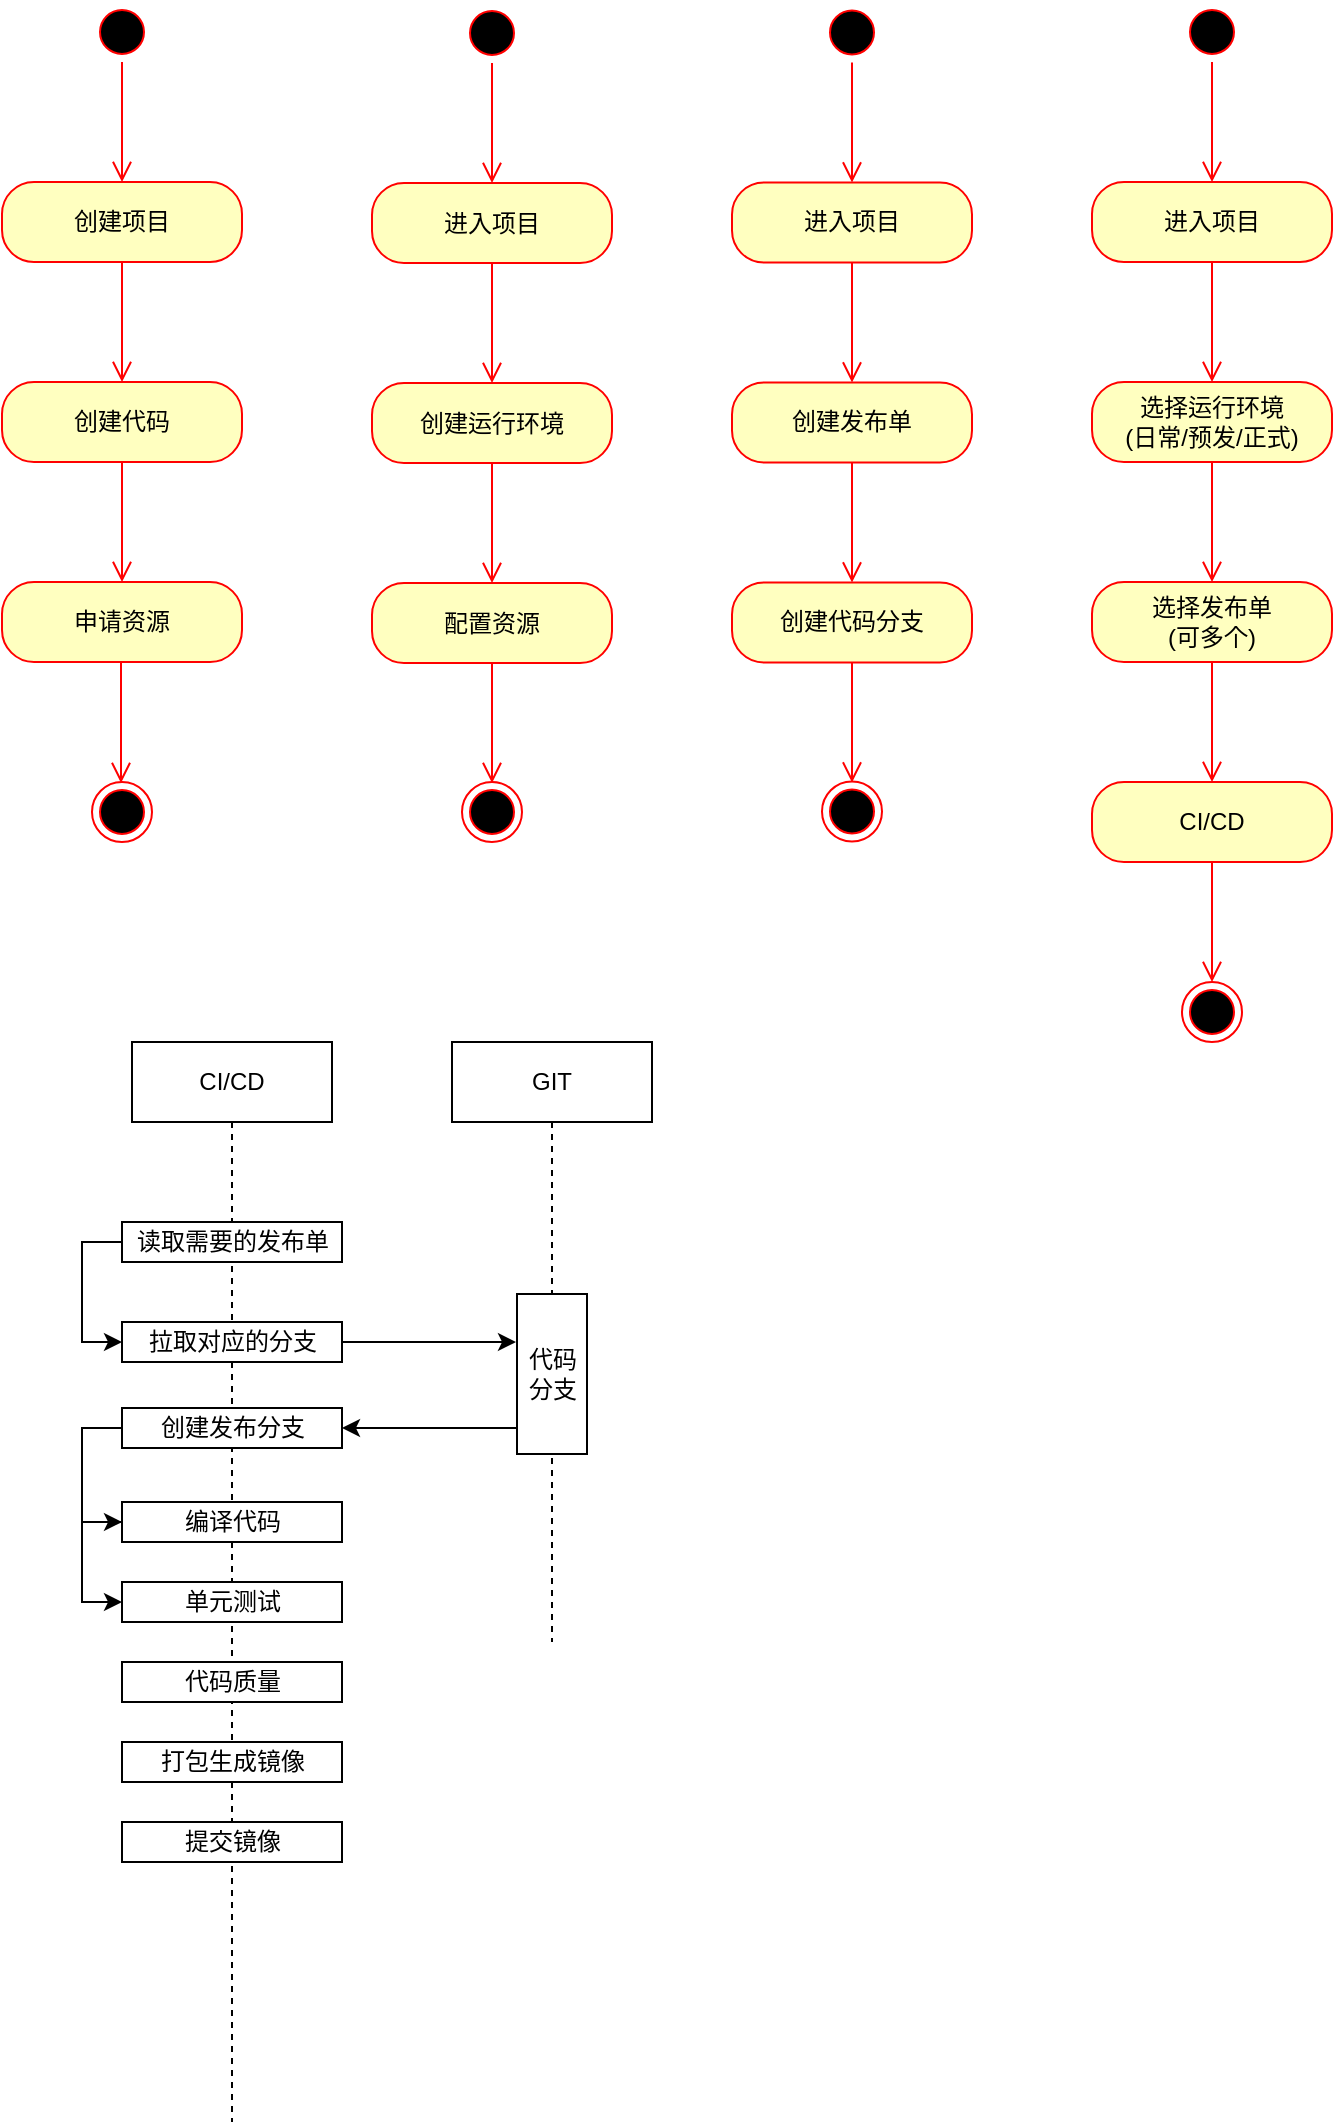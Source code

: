 <mxfile version="12.8.5" type="github">
  <diagram id="lcznnpOXp_Ttz94rvxGr" name="第 1 页">
    <mxGraphModel dx="1186" dy="614" grid="1" gridSize="10" guides="1" tooltips="1" connect="1" arrows="1" fold="1" page="1" pageScale="1" pageWidth="827" pageHeight="1169" math="0" shadow="0">
      <root>
        <mxCell id="0" />
        <mxCell id="1" parent="0" />
        <mxCell id="FH6hujt-m_msskHk3Pih-1" value="" style="ellipse;html=1;shape=startState;fillColor=#000000;strokeColor=#ff0000;" vertex="1" parent="1">
          <mxGeometry x="100" y="180" width="30" height="30" as="geometry" />
        </mxCell>
        <mxCell id="FH6hujt-m_msskHk3Pih-2" value="" style="edgeStyle=orthogonalEdgeStyle;html=1;verticalAlign=bottom;endArrow=open;endSize=8;strokeColor=#ff0000;" edge="1" source="FH6hujt-m_msskHk3Pih-1" parent="1">
          <mxGeometry relative="1" as="geometry">
            <mxPoint x="115" y="270" as="targetPoint" />
          </mxGeometry>
        </mxCell>
        <mxCell id="FH6hujt-m_msskHk3Pih-3" value="创建项目" style="rounded=1;whiteSpace=wrap;html=1;arcSize=40;fontColor=#000000;fillColor=#ffffc0;strokeColor=#ff0000;" vertex="1" parent="1">
          <mxGeometry x="55" y="270" width="120" height="40" as="geometry" />
        </mxCell>
        <mxCell id="FH6hujt-m_msskHk3Pih-4" value="" style="edgeStyle=orthogonalEdgeStyle;html=1;verticalAlign=bottom;endArrow=open;endSize=8;strokeColor=#ff0000;" edge="1" source="FH6hujt-m_msskHk3Pih-3" parent="1">
          <mxGeometry relative="1" as="geometry">
            <mxPoint x="115" y="370" as="targetPoint" />
          </mxGeometry>
        </mxCell>
        <mxCell id="FH6hujt-m_msskHk3Pih-5" value="创建代码" style="rounded=1;whiteSpace=wrap;html=1;arcSize=40;fontColor=#000000;fillColor=#ffffc0;strokeColor=#ff0000;" vertex="1" parent="1">
          <mxGeometry x="55" y="370" width="120" height="40" as="geometry" />
        </mxCell>
        <mxCell id="FH6hujt-m_msskHk3Pih-6" value="" style="edgeStyle=orthogonalEdgeStyle;html=1;verticalAlign=bottom;endArrow=open;endSize=8;strokeColor=#ff0000;entryX=0.5;entryY=0;entryDx=0;entryDy=0;" edge="1" source="FH6hujt-m_msskHk3Pih-5" parent="1" target="FH6hujt-m_msskHk3Pih-40">
          <mxGeometry relative="1" as="geometry">
            <mxPoint x="120" y="470" as="targetPoint" />
          </mxGeometry>
        </mxCell>
        <mxCell id="FH6hujt-m_msskHk3Pih-7" value="" style="ellipse;html=1;shape=endState;fillColor=#000000;strokeColor=#ff0000;" vertex="1" parent="1">
          <mxGeometry x="100" y="570" width="30" height="30" as="geometry" />
        </mxCell>
        <mxCell id="FH6hujt-m_msskHk3Pih-8" value="" style="ellipse;html=1;shape=startState;fillColor=#000000;strokeColor=#ff0000;" vertex="1" parent="1">
          <mxGeometry x="465" y="180.25" width="30" height="30" as="geometry" />
        </mxCell>
        <mxCell id="FH6hujt-m_msskHk3Pih-9" value="" style="edgeStyle=orthogonalEdgeStyle;html=1;verticalAlign=bottom;endArrow=open;endSize=8;strokeColor=#ff0000;" edge="1" parent="1" source="FH6hujt-m_msskHk3Pih-8">
          <mxGeometry relative="1" as="geometry">
            <mxPoint x="480" y="270.25" as="targetPoint" />
          </mxGeometry>
        </mxCell>
        <mxCell id="FH6hujt-m_msskHk3Pih-10" value="进入项目" style="rounded=1;whiteSpace=wrap;html=1;arcSize=40;fontColor=#000000;fillColor=#ffffc0;strokeColor=#ff0000;" vertex="1" parent="1">
          <mxGeometry x="420" y="270.25" width="120" height="40" as="geometry" />
        </mxCell>
        <mxCell id="FH6hujt-m_msskHk3Pih-11" value="" style="edgeStyle=orthogonalEdgeStyle;html=1;verticalAlign=bottom;endArrow=open;endSize=8;strokeColor=#ff0000;" edge="1" parent="1" source="FH6hujt-m_msskHk3Pih-10">
          <mxGeometry relative="1" as="geometry">
            <mxPoint x="480" y="370.25" as="targetPoint" />
          </mxGeometry>
        </mxCell>
        <mxCell id="FH6hujt-m_msskHk3Pih-12" value="创建发布单" style="rounded=1;whiteSpace=wrap;html=1;arcSize=40;fontColor=#000000;fillColor=#ffffc0;strokeColor=#ff0000;" vertex="1" parent="1">
          <mxGeometry x="420" y="370.25" width="120" height="40" as="geometry" />
        </mxCell>
        <mxCell id="FH6hujt-m_msskHk3Pih-13" value="" style="edgeStyle=orthogonalEdgeStyle;html=1;verticalAlign=bottom;endArrow=open;endSize=8;strokeColor=#ff0000;entryX=0.5;entryY=0;entryDx=0;entryDy=0;" edge="1" parent="1" source="FH6hujt-m_msskHk3Pih-12">
          <mxGeometry relative="1" as="geometry">
            <mxPoint x="480" y="470.25" as="targetPoint" />
          </mxGeometry>
        </mxCell>
        <mxCell id="FH6hujt-m_msskHk3Pih-16" value="创建代码分支" style="rounded=1;whiteSpace=wrap;html=1;arcSize=40;fontColor=#000000;fillColor=#ffffc0;strokeColor=#ff0000;" vertex="1" parent="1">
          <mxGeometry x="420" y="470.25" width="120" height="40" as="geometry" />
        </mxCell>
        <mxCell id="FH6hujt-m_msskHk3Pih-17" value="" style="edgeStyle=orthogonalEdgeStyle;html=1;verticalAlign=bottom;endArrow=open;endSize=8;strokeColor=#ff0000;" edge="1" source="FH6hujt-m_msskHk3Pih-16" parent="1">
          <mxGeometry relative="1" as="geometry">
            <mxPoint x="480" y="570.25" as="targetPoint" />
          </mxGeometry>
        </mxCell>
        <mxCell id="FH6hujt-m_msskHk3Pih-18" value="" style="ellipse;html=1;shape=endState;fillColor=#000000;strokeColor=#ff0000;" vertex="1" parent="1">
          <mxGeometry x="465" y="569.75" width="30" height="30" as="geometry" />
        </mxCell>
        <mxCell id="FH6hujt-m_msskHk3Pih-19" value="" style="ellipse;html=1;shape=startState;fillColor=#000000;strokeColor=#ff0000;" vertex="1" parent="1">
          <mxGeometry x="285" y="180.5" width="30" height="30" as="geometry" />
        </mxCell>
        <mxCell id="FH6hujt-m_msskHk3Pih-20" value="" style="edgeStyle=orthogonalEdgeStyle;html=1;verticalAlign=bottom;endArrow=open;endSize=8;strokeColor=#ff0000;" edge="1" parent="1" source="FH6hujt-m_msskHk3Pih-19">
          <mxGeometry relative="1" as="geometry">
            <mxPoint x="300" y="270.5" as="targetPoint" />
          </mxGeometry>
        </mxCell>
        <mxCell id="FH6hujt-m_msskHk3Pih-21" value="进入项目" style="rounded=1;whiteSpace=wrap;html=1;arcSize=40;fontColor=#000000;fillColor=#ffffc0;strokeColor=#ff0000;" vertex="1" parent="1">
          <mxGeometry x="240" y="270.5" width="120" height="40" as="geometry" />
        </mxCell>
        <mxCell id="FH6hujt-m_msskHk3Pih-22" value="" style="edgeStyle=orthogonalEdgeStyle;html=1;verticalAlign=bottom;endArrow=open;endSize=8;strokeColor=#ff0000;" edge="1" parent="1" source="FH6hujt-m_msskHk3Pih-21">
          <mxGeometry relative="1" as="geometry">
            <mxPoint x="300" y="370.5" as="targetPoint" />
          </mxGeometry>
        </mxCell>
        <mxCell id="FH6hujt-m_msskHk3Pih-23" value="创建运行环境" style="rounded=1;whiteSpace=wrap;html=1;arcSize=40;fontColor=#000000;fillColor=#ffffc0;strokeColor=#ff0000;" vertex="1" parent="1">
          <mxGeometry x="240" y="370.5" width="120" height="40" as="geometry" />
        </mxCell>
        <mxCell id="FH6hujt-m_msskHk3Pih-24" value="" style="edgeStyle=orthogonalEdgeStyle;html=1;verticalAlign=bottom;endArrow=open;endSize=8;strokeColor=#ff0000;entryX=0.5;entryY=0;entryDx=0;entryDy=0;" edge="1" parent="1" source="FH6hujt-m_msskHk3Pih-23">
          <mxGeometry relative="1" as="geometry">
            <mxPoint x="300" y="470.5" as="targetPoint" />
          </mxGeometry>
        </mxCell>
        <mxCell id="FH6hujt-m_msskHk3Pih-25" value="配置资源" style="rounded=1;whiteSpace=wrap;html=1;arcSize=40;fontColor=#000000;fillColor=#ffffc0;strokeColor=#ff0000;" vertex="1" parent="1">
          <mxGeometry x="240" y="470.5" width="120" height="40" as="geometry" />
        </mxCell>
        <mxCell id="FH6hujt-m_msskHk3Pih-26" value="" style="edgeStyle=orthogonalEdgeStyle;html=1;verticalAlign=bottom;endArrow=open;endSize=8;strokeColor=#ff0000;" edge="1" parent="1" source="FH6hujt-m_msskHk3Pih-25">
          <mxGeometry relative="1" as="geometry">
            <mxPoint x="300" y="570.5" as="targetPoint" />
          </mxGeometry>
        </mxCell>
        <mxCell id="FH6hujt-m_msskHk3Pih-27" value="" style="ellipse;html=1;shape=endState;fillColor=#000000;strokeColor=#ff0000;" vertex="1" parent="1">
          <mxGeometry x="285" y="570" width="30" height="30" as="geometry" />
        </mxCell>
        <mxCell id="FH6hujt-m_msskHk3Pih-28" value="" style="ellipse;html=1;shape=startState;fillColor=#000000;strokeColor=#ff0000;" vertex="1" parent="1">
          <mxGeometry x="645" y="180" width="30" height="30" as="geometry" />
        </mxCell>
        <mxCell id="FH6hujt-m_msskHk3Pih-29" value="" style="edgeStyle=orthogonalEdgeStyle;html=1;verticalAlign=bottom;endArrow=open;endSize=8;strokeColor=#ff0000;" edge="1" parent="1" source="FH6hujt-m_msskHk3Pih-28">
          <mxGeometry relative="1" as="geometry">
            <mxPoint x="660" y="270" as="targetPoint" />
          </mxGeometry>
        </mxCell>
        <mxCell id="FH6hujt-m_msskHk3Pih-30" value="进入项目" style="rounded=1;whiteSpace=wrap;html=1;arcSize=40;fontColor=#000000;fillColor=#ffffc0;strokeColor=#ff0000;" vertex="1" parent="1">
          <mxGeometry x="600" y="270" width="120" height="40" as="geometry" />
        </mxCell>
        <mxCell id="FH6hujt-m_msskHk3Pih-31" value="" style="edgeStyle=orthogonalEdgeStyle;html=1;verticalAlign=bottom;endArrow=open;endSize=8;strokeColor=#ff0000;" edge="1" parent="1" source="FH6hujt-m_msskHk3Pih-30">
          <mxGeometry relative="1" as="geometry">
            <mxPoint x="660" y="370" as="targetPoint" />
          </mxGeometry>
        </mxCell>
        <mxCell id="FH6hujt-m_msskHk3Pih-32" value="选择运行环境&lt;br&gt;(日常/预发/正式)" style="rounded=1;whiteSpace=wrap;html=1;arcSize=40;fontColor=#000000;fillColor=#ffffc0;strokeColor=#ff0000;" vertex="1" parent="1">
          <mxGeometry x="600" y="370" width="120" height="40" as="geometry" />
        </mxCell>
        <mxCell id="FH6hujt-m_msskHk3Pih-33" value="" style="edgeStyle=orthogonalEdgeStyle;html=1;verticalAlign=bottom;endArrow=open;endSize=8;strokeColor=#ff0000;entryX=0.5;entryY=0;entryDx=0;entryDy=0;" edge="1" parent="1" source="FH6hujt-m_msskHk3Pih-32">
          <mxGeometry relative="1" as="geometry">
            <mxPoint x="660" y="470" as="targetPoint" />
          </mxGeometry>
        </mxCell>
        <mxCell id="FH6hujt-m_msskHk3Pih-34" value="选择发布单&lt;br&gt;(可多个)" style="rounded=1;whiteSpace=wrap;html=1;arcSize=40;fontColor=#000000;fillColor=#ffffc0;strokeColor=#ff0000;" vertex="1" parent="1">
          <mxGeometry x="600" y="470" width="120" height="40" as="geometry" />
        </mxCell>
        <mxCell id="FH6hujt-m_msskHk3Pih-35" value="" style="edgeStyle=orthogonalEdgeStyle;html=1;verticalAlign=bottom;endArrow=open;endSize=8;strokeColor=#ff0000;" edge="1" parent="1" source="FH6hujt-m_msskHk3Pih-34">
          <mxGeometry relative="1" as="geometry">
            <mxPoint x="660" y="570" as="targetPoint" />
          </mxGeometry>
        </mxCell>
        <mxCell id="FH6hujt-m_msskHk3Pih-36" value="" style="ellipse;html=1;shape=endState;fillColor=#000000;strokeColor=#ff0000;" vertex="1" parent="1">
          <mxGeometry x="645" y="670" width="30" height="30" as="geometry" />
        </mxCell>
        <mxCell id="FH6hujt-m_msskHk3Pih-37" value="CI/CD" style="rounded=1;whiteSpace=wrap;html=1;arcSize=40;fontColor=#000000;fillColor=#ffffc0;strokeColor=#ff0000;" vertex="1" parent="1">
          <mxGeometry x="600" y="570" width="120" height="40" as="geometry" />
        </mxCell>
        <mxCell id="FH6hujt-m_msskHk3Pih-38" value="" style="edgeStyle=orthogonalEdgeStyle;html=1;verticalAlign=bottom;endArrow=open;endSize=8;strokeColor=#ff0000;" edge="1" source="FH6hujt-m_msskHk3Pih-37" parent="1">
          <mxGeometry relative="1" as="geometry">
            <mxPoint x="660" y="670" as="targetPoint" />
          </mxGeometry>
        </mxCell>
        <mxCell id="FH6hujt-m_msskHk3Pih-40" value="申请资源" style="rounded=1;whiteSpace=wrap;html=1;arcSize=40;fontColor=#000000;fillColor=#ffffc0;strokeColor=#ff0000;" vertex="1" parent="1">
          <mxGeometry x="55" y="470" width="120" height="40" as="geometry" />
        </mxCell>
        <mxCell id="FH6hujt-m_msskHk3Pih-42" value="" style="edgeStyle=orthogonalEdgeStyle;html=1;verticalAlign=bottom;endArrow=open;endSize=8;strokeColor=#ff0000;" edge="1" parent="1">
          <mxGeometry relative="1" as="geometry">
            <mxPoint x="114.5" y="570.5" as="targetPoint" />
            <mxPoint x="114.5" y="510.5" as="sourcePoint" />
          </mxGeometry>
        </mxCell>
        <mxCell id="FH6hujt-m_msskHk3Pih-43" value="CI/CD" style="shape=umlLifeline;perimeter=lifelinePerimeter;whiteSpace=wrap;html=1;container=1;collapsible=0;recursiveResize=0;outlineConnect=0;" vertex="1" parent="1">
          <mxGeometry x="120" y="700" width="100" height="540" as="geometry" />
        </mxCell>
        <mxCell id="FH6hujt-m_msskHk3Pih-44" value="GIT" style="shape=umlLifeline;perimeter=lifelinePerimeter;whiteSpace=wrap;html=1;container=1;collapsible=0;recursiveResize=0;outlineConnect=0;" vertex="1" parent="1">
          <mxGeometry x="280" y="700" width="100" height="300" as="geometry" />
        </mxCell>
        <mxCell id="FH6hujt-m_msskHk3Pih-51" value="代码&lt;br&gt;分支" style="html=1;" vertex="1" parent="FH6hujt-m_msskHk3Pih-44">
          <mxGeometry x="32.5" y="126" width="35" height="80" as="geometry" />
        </mxCell>
        <mxCell id="FH6hujt-m_msskHk3Pih-50" value="" style="edgeStyle=orthogonalEdgeStyle;rounded=0;orthogonalLoop=1;jettySize=auto;html=1;entryX=0;entryY=0.5;entryDx=0;entryDy=0;exitX=0;exitY=0.5;exitDx=0;exitDy=0;" edge="1" parent="1" source="FH6hujt-m_msskHk3Pih-45" target="FH6hujt-m_msskHk3Pih-46">
          <mxGeometry relative="1" as="geometry">
            <mxPoint x="35" y="800" as="targetPoint" />
          </mxGeometry>
        </mxCell>
        <mxCell id="FH6hujt-m_msskHk3Pih-45" value="读取需要的发布单" style="html=1;" vertex="1" parent="1">
          <mxGeometry x="115" y="790" width="110" height="20" as="geometry" />
        </mxCell>
        <mxCell id="FH6hujt-m_msskHk3Pih-47" value="" style="edgeStyle=orthogonalEdgeStyle;rounded=0;orthogonalLoop=1;jettySize=auto;html=1;" edge="1" parent="1" source="FH6hujt-m_msskHk3Pih-46">
          <mxGeometry relative="1" as="geometry">
            <mxPoint x="312" y="850" as="targetPoint" />
          </mxGeometry>
        </mxCell>
        <mxCell id="FH6hujt-m_msskHk3Pih-46" value="拉取对应的分支" style="html=1;" vertex="1" parent="1">
          <mxGeometry x="115" y="840" width="110" height="20" as="geometry" />
        </mxCell>
        <mxCell id="FH6hujt-m_msskHk3Pih-56" value="" style="edgeStyle=orthogonalEdgeStyle;rounded=0;orthogonalLoop=1;jettySize=auto;html=1;entryX=0;entryY=0.5;entryDx=0;entryDy=0;exitX=0;exitY=0.5;exitDx=0;exitDy=0;" edge="1" parent="1" source="FH6hujt-m_msskHk3Pih-48" target="FH6hujt-m_msskHk3Pih-54">
          <mxGeometry relative="1" as="geometry">
            <mxPoint x="35" y="893" as="targetPoint" />
          </mxGeometry>
        </mxCell>
        <mxCell id="FH6hujt-m_msskHk3Pih-48" value="创建发布分支" style="html=1;" vertex="1" parent="1">
          <mxGeometry x="115" y="883" width="110" height="20" as="geometry" />
        </mxCell>
        <mxCell id="FH6hujt-m_msskHk3Pih-53" value="" style="edgeStyle=orthogonalEdgeStyle;rounded=0;orthogonalLoop=1;jettySize=auto;html=1;entryX=1;entryY=0.5;entryDx=0;entryDy=0;exitX=-0.014;exitY=0.838;exitDx=0;exitDy=0;exitPerimeter=0;" edge="1" parent="1" source="FH6hujt-m_msskHk3Pih-51" target="FH6hujt-m_msskHk3Pih-48">
          <mxGeometry relative="1" as="geometry">
            <mxPoint x="235" y="860" as="sourcePoint" />
            <mxPoint x="322" y="860" as="targetPoint" />
          </mxGeometry>
        </mxCell>
        <mxCell id="FH6hujt-m_msskHk3Pih-54" value="编译代码" style="html=1;" vertex="1" parent="1">
          <mxGeometry x="115" y="930" width="110" height="20" as="geometry" />
        </mxCell>
        <mxCell id="FH6hujt-m_msskHk3Pih-57" value="单元测试" style="html=1;" vertex="1" parent="1">
          <mxGeometry x="115" y="970" width="110" height="20" as="geometry" />
        </mxCell>
        <mxCell id="FH6hujt-m_msskHk3Pih-58" value="代码质量" style="html=1;" vertex="1" parent="1">
          <mxGeometry x="115" y="1010" width="110" height="20" as="geometry" />
        </mxCell>
        <mxCell id="FH6hujt-m_msskHk3Pih-59" value="打包生成镜像" style="html=1;" vertex="1" parent="1">
          <mxGeometry x="115" y="1050" width="110" height="20" as="geometry" />
        </mxCell>
        <mxCell id="FH6hujt-m_msskHk3Pih-60" value="提交镜像" style="html=1;" vertex="1" parent="1">
          <mxGeometry x="115" y="1090" width="110" height="20" as="geometry" />
        </mxCell>
        <mxCell id="FH6hujt-m_msskHk3Pih-61" value="" style="edgeStyle=orthogonalEdgeStyle;rounded=0;orthogonalLoop=1;jettySize=auto;html=1;entryX=0;entryY=0.5;entryDx=0;entryDy=0;exitX=0;exitY=0.5;exitDx=0;exitDy=0;" edge="1" parent="1" source="FH6hujt-m_msskHk3Pih-54" target="FH6hujt-m_msskHk3Pih-57">
          <mxGeometry relative="1" as="geometry">
            <mxPoint x="125" y="903" as="sourcePoint" />
            <mxPoint x="125" y="950" as="targetPoint" />
          </mxGeometry>
        </mxCell>
      </root>
    </mxGraphModel>
  </diagram>
</mxfile>

